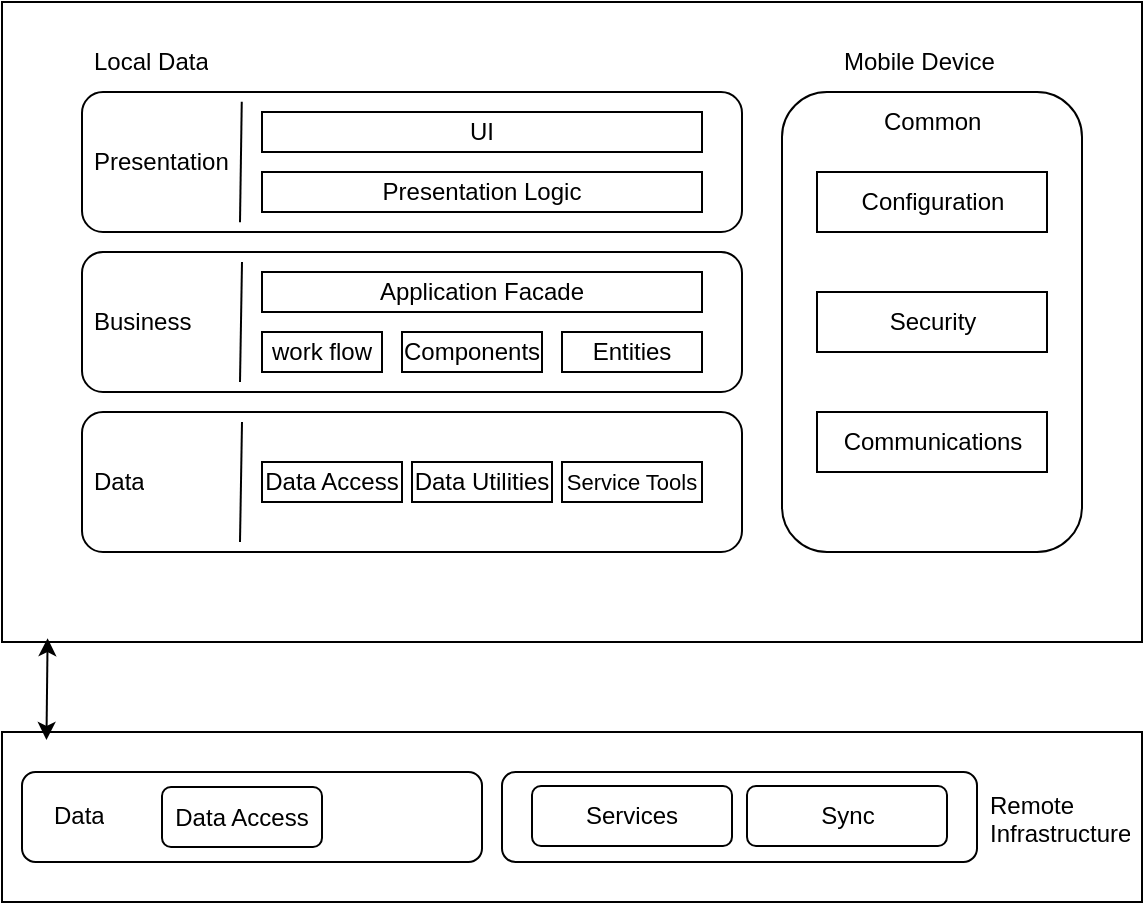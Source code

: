 <mxfile version="26.0.14">
  <diagram name="Page-1" id="5f0bae14-7c28-e335-631c-24af17079c00">
    <mxGraphModel dx="1368" dy="788" grid="1" gridSize="10" guides="1" tooltips="1" connect="1" arrows="1" fold="1" page="1" pageScale="1" pageWidth="1100" pageHeight="850" background="none" math="0" shadow="0">
      <root>
        <mxCell id="0" />
        <mxCell id="1" parent="0" />
        <mxCell id="YJwmVk056Xezfj7SXpw_-1" value="" style="rounded=0;whiteSpace=wrap;html=1;" vertex="1" parent="1">
          <mxGeometry x="80" y="45" width="570" height="320" as="geometry" />
        </mxCell>
        <mxCell id="YJwmVk056Xezfj7SXpw_-18" value="" style="rounded=1;whiteSpace=wrap;html=1;" vertex="1" parent="1">
          <mxGeometry x="120" y="170" width="330" height="70" as="geometry" />
        </mxCell>
        <mxCell id="YJwmVk056Xezfj7SXpw_-2" value="Local Data" style="text;strokeColor=none;fillColor=none;align=left;verticalAlign=middle;spacingLeft=4;spacingRight=4;overflow=hidden;points=[[0,0.5],[1,0.5]];portConstraint=eastwest;rotatable=0;whiteSpace=wrap;html=1;" vertex="1" parent="1">
          <mxGeometry x="120" y="60" width="80" height="30" as="geometry" />
        </mxCell>
        <mxCell id="YJwmVk056Xezfj7SXpw_-3" value="Mobile Device" style="text;strokeColor=none;fillColor=none;align=left;verticalAlign=middle;spacingLeft=4;spacingRight=4;overflow=hidden;points=[[0,0.5],[1,0.5]];portConstraint=eastwest;rotatable=0;whiteSpace=wrap;html=1;" vertex="1" parent="1">
          <mxGeometry x="495" y="60" width="100" height="30" as="geometry" />
        </mxCell>
        <mxCell id="YJwmVk056Xezfj7SXpw_-4" value="" style="rounded=1;whiteSpace=wrap;html=1;" vertex="1" parent="1">
          <mxGeometry x="120" y="90" width="330" height="70" as="geometry" />
        </mxCell>
        <mxCell id="YJwmVk056Xezfj7SXpw_-5" value="Presentation" style="text;strokeColor=none;fillColor=none;align=left;verticalAlign=middle;spacingLeft=4;spacingRight=4;overflow=hidden;points=[[0,0.5],[1,0.5]];portConstraint=eastwest;rotatable=0;whiteSpace=wrap;html=1;" vertex="1" parent="1">
          <mxGeometry x="120" y="110" width="80" height="30" as="geometry" />
        </mxCell>
        <mxCell id="YJwmVk056Xezfj7SXpw_-6" value="" style="endArrow=none;html=1;rounded=0;entryX=0.39;entryY=0.08;entryDx=0;entryDy=0;entryPerimeter=0;exitX=0.386;exitY=0.94;exitDx=0;exitDy=0;exitPerimeter=0;" edge="1" parent="1">
          <mxGeometry width="50" height="50" relative="1" as="geometry">
            <mxPoint x="199.0" y="155.1" as="sourcePoint" />
            <mxPoint x="199.88" y="94.9" as="targetPoint" />
          </mxGeometry>
        </mxCell>
        <mxCell id="YJwmVk056Xezfj7SXpw_-7" value="UI" style="rounded=0;whiteSpace=wrap;html=1;" vertex="1" parent="1">
          <mxGeometry x="210" y="100" width="220" height="20" as="geometry" />
        </mxCell>
        <mxCell id="YJwmVk056Xezfj7SXpw_-8" value="Presentation Logic" style="rounded=0;whiteSpace=wrap;html=1;" vertex="1" parent="1">
          <mxGeometry x="210" y="130" width="220" height="20" as="geometry" />
        </mxCell>
        <mxCell id="YJwmVk056Xezfj7SXpw_-12" value="Business" style="text;strokeColor=none;fillColor=none;align=left;verticalAlign=middle;spacingLeft=4;spacingRight=4;overflow=hidden;points=[[0,0.5],[1,0.5]];portConstraint=eastwest;rotatable=0;whiteSpace=wrap;html=1;" vertex="1" parent="1">
          <mxGeometry x="120" y="190" width="80" height="30" as="geometry" />
        </mxCell>
        <mxCell id="YJwmVk056Xezfj7SXpw_-13" value="Application Facade" style="rounded=0;whiteSpace=wrap;html=1;" vertex="1" parent="1">
          <mxGeometry x="210" y="180" width="220" height="20" as="geometry" />
        </mxCell>
        <mxCell id="YJwmVk056Xezfj7SXpw_-14" value="work flow" style="rounded=0;whiteSpace=wrap;html=1;" vertex="1" parent="1">
          <mxGeometry x="210" y="210" width="60" height="20" as="geometry" />
        </mxCell>
        <mxCell id="YJwmVk056Xezfj7SXpw_-16" value="Components" style="rounded=0;whiteSpace=wrap;html=1;" vertex="1" parent="1">
          <mxGeometry x="280" y="210" width="70" height="20" as="geometry" />
        </mxCell>
        <mxCell id="YJwmVk056Xezfj7SXpw_-17" value="Entities" style="rounded=0;whiteSpace=wrap;html=1;" vertex="1" parent="1">
          <mxGeometry x="360" y="210" width="70" height="20" as="geometry" />
        </mxCell>
        <mxCell id="YJwmVk056Xezfj7SXpw_-21" value="" style="endArrow=none;html=1;rounded=0;entryX=0.39;entryY=0.08;entryDx=0;entryDy=0;entryPerimeter=0;exitX=0.386;exitY=0.94;exitDx=0;exitDy=0;exitPerimeter=0;" edge="1" parent="1">
          <mxGeometry width="50" height="50" relative="1" as="geometry">
            <mxPoint x="199" y="235" as="sourcePoint" />
            <mxPoint x="200" y="175" as="targetPoint" />
          </mxGeometry>
        </mxCell>
        <mxCell id="YJwmVk056Xezfj7SXpw_-22" value="" style="rounded=1;whiteSpace=wrap;html=1;" vertex="1" parent="1">
          <mxGeometry x="120" y="250" width="330" height="70" as="geometry" />
        </mxCell>
        <mxCell id="YJwmVk056Xezfj7SXpw_-23" value="Data" style="text;strokeColor=none;fillColor=none;align=left;verticalAlign=middle;spacingLeft=4;spacingRight=4;overflow=hidden;points=[[0,0.5],[1,0.5]];portConstraint=eastwest;rotatable=0;whiteSpace=wrap;html=1;" vertex="1" parent="1">
          <mxGeometry x="120" y="270" width="80" height="30" as="geometry" />
        </mxCell>
        <mxCell id="YJwmVk056Xezfj7SXpw_-24" value="" style="endArrow=none;html=1;rounded=0;entryX=0.39;entryY=0.08;entryDx=0;entryDy=0;entryPerimeter=0;exitX=0.386;exitY=0.94;exitDx=0;exitDy=0;exitPerimeter=0;" edge="1" parent="1">
          <mxGeometry width="50" height="50" relative="1" as="geometry">
            <mxPoint x="199" y="315" as="sourcePoint" />
            <mxPoint x="200" y="255" as="targetPoint" />
          </mxGeometry>
        </mxCell>
        <mxCell id="YJwmVk056Xezfj7SXpw_-25" value="Data Access" style="rounded=0;whiteSpace=wrap;html=1;" vertex="1" parent="1">
          <mxGeometry x="210" y="275" width="70" height="20" as="geometry" />
        </mxCell>
        <mxCell id="YJwmVk056Xezfj7SXpw_-26" value="Data Utilities" style="rounded=0;whiteSpace=wrap;html=1;" vertex="1" parent="1">
          <mxGeometry x="285" y="275" width="70" height="20" as="geometry" />
        </mxCell>
        <mxCell id="YJwmVk056Xezfj7SXpw_-27" value="&lt;font style=&quot;font-size: 11px;&quot;&gt;Service Tools&lt;/font&gt;" style="rounded=0;whiteSpace=wrap;html=1;" vertex="1" parent="1">
          <mxGeometry x="360" y="275" width="70" height="20" as="geometry" />
        </mxCell>
        <mxCell id="YJwmVk056Xezfj7SXpw_-33" value="" style="rounded=0;whiteSpace=wrap;html=1;" vertex="1" parent="1">
          <mxGeometry x="490" y="130" width="100" height="40" as="geometry" />
        </mxCell>
        <mxCell id="YJwmVk056Xezfj7SXpw_-34" value="" style="rounded=1;whiteSpace=wrap;html=1;" vertex="1" parent="1">
          <mxGeometry x="470" y="90" width="150" height="230" as="geometry" />
        </mxCell>
        <mxCell id="YJwmVk056Xezfj7SXpw_-35" value="Configuration" style="rounded=0;whiteSpace=wrap;html=1;" vertex="1" parent="1">
          <mxGeometry x="487.5" y="130" width="115" height="30" as="geometry" />
        </mxCell>
        <mxCell id="YJwmVk056Xezfj7SXpw_-36" value="Security" style="rounded=0;whiteSpace=wrap;html=1;" vertex="1" parent="1">
          <mxGeometry x="487.5" y="190" width="115" height="30" as="geometry" />
        </mxCell>
        <mxCell id="YJwmVk056Xezfj7SXpw_-37" value="Communications" style="rounded=0;whiteSpace=wrap;html=1;" vertex="1" parent="1">
          <mxGeometry x="487.5" y="250" width="115" height="30" as="geometry" />
        </mxCell>
        <mxCell id="YJwmVk056Xezfj7SXpw_-38" value="Common" style="text;strokeColor=none;fillColor=none;align=left;verticalAlign=middle;spacingLeft=4;spacingRight=4;overflow=hidden;points=[[0,0.5],[1,0.5]];portConstraint=eastwest;rotatable=0;whiteSpace=wrap;html=1;" vertex="1" parent="1">
          <mxGeometry x="515" y="90" width="80" height="30" as="geometry" />
        </mxCell>
        <mxCell id="YJwmVk056Xezfj7SXpw_-39" value="" style="rounded=0;whiteSpace=wrap;html=1;" vertex="1" parent="1">
          <mxGeometry x="80" y="410" width="570" height="85" as="geometry" />
        </mxCell>
        <mxCell id="YJwmVk056Xezfj7SXpw_-40" value="" style="rounded=1;whiteSpace=wrap;html=1;" vertex="1" parent="1">
          <mxGeometry x="90" y="430" width="230" height="45" as="geometry" />
        </mxCell>
        <mxCell id="YJwmVk056Xezfj7SXpw_-41" value="Data" style="text;strokeColor=none;fillColor=none;align=left;verticalAlign=middle;spacingLeft=4;spacingRight=4;overflow=hidden;points=[[0,0.5],[1,0.5]];portConstraint=eastwest;rotatable=0;whiteSpace=wrap;html=1;" vertex="1" parent="1">
          <mxGeometry x="100" y="437" width="80" height="30" as="geometry" />
        </mxCell>
        <mxCell id="YJwmVk056Xezfj7SXpw_-42" value="Data Access" style="rounded=1;whiteSpace=wrap;html=1;" vertex="1" parent="1">
          <mxGeometry x="160" y="437.5" width="80" height="30" as="geometry" />
        </mxCell>
        <mxCell id="YJwmVk056Xezfj7SXpw_-44" value="" style="rounded=1;whiteSpace=wrap;html=1;" vertex="1" parent="1">
          <mxGeometry x="330" y="430" width="237.5" height="45" as="geometry" />
        </mxCell>
        <mxCell id="YJwmVk056Xezfj7SXpw_-45" value="Services" style="rounded=1;whiteSpace=wrap;html=1;" vertex="1" parent="1">
          <mxGeometry x="345" y="437" width="100" height="30" as="geometry" />
        </mxCell>
        <mxCell id="YJwmVk056Xezfj7SXpw_-46" value="Sync" style="rounded=1;whiteSpace=wrap;html=1;" vertex="1" parent="1">
          <mxGeometry x="452.5" y="437" width="100" height="30" as="geometry" />
        </mxCell>
        <mxCell id="YJwmVk056Xezfj7SXpw_-47" value="Remote&lt;div&gt;Infrastructure&lt;/div&gt;" style="text;strokeColor=none;fillColor=none;align=left;verticalAlign=middle;spacingLeft=4;spacingRight=4;overflow=hidden;points=[[0,0.5],[1,0.5]];portConstraint=eastwest;rotatable=0;whiteSpace=wrap;html=1;" vertex="1" parent="1">
          <mxGeometry x="567.5" y="437" width="80" height="30" as="geometry" />
        </mxCell>
        <mxCell id="YJwmVk056Xezfj7SXpw_-49" value="" style="endArrow=classic;startArrow=classic;html=1;rounded=0;exitX=0.039;exitY=0.047;exitDx=0;exitDy=0;exitPerimeter=0;entryX=0.04;entryY=0.994;entryDx=0;entryDy=0;entryPerimeter=0;" edge="1" parent="1" source="YJwmVk056Xezfj7SXpw_-39" target="YJwmVk056Xezfj7SXpw_-1">
          <mxGeometry width="50" height="50" relative="1" as="geometry">
            <mxPoint x="550" y="370" as="sourcePoint" />
            <mxPoint x="597" y="360" as="targetPoint" />
          </mxGeometry>
        </mxCell>
      </root>
    </mxGraphModel>
  </diagram>
</mxfile>
